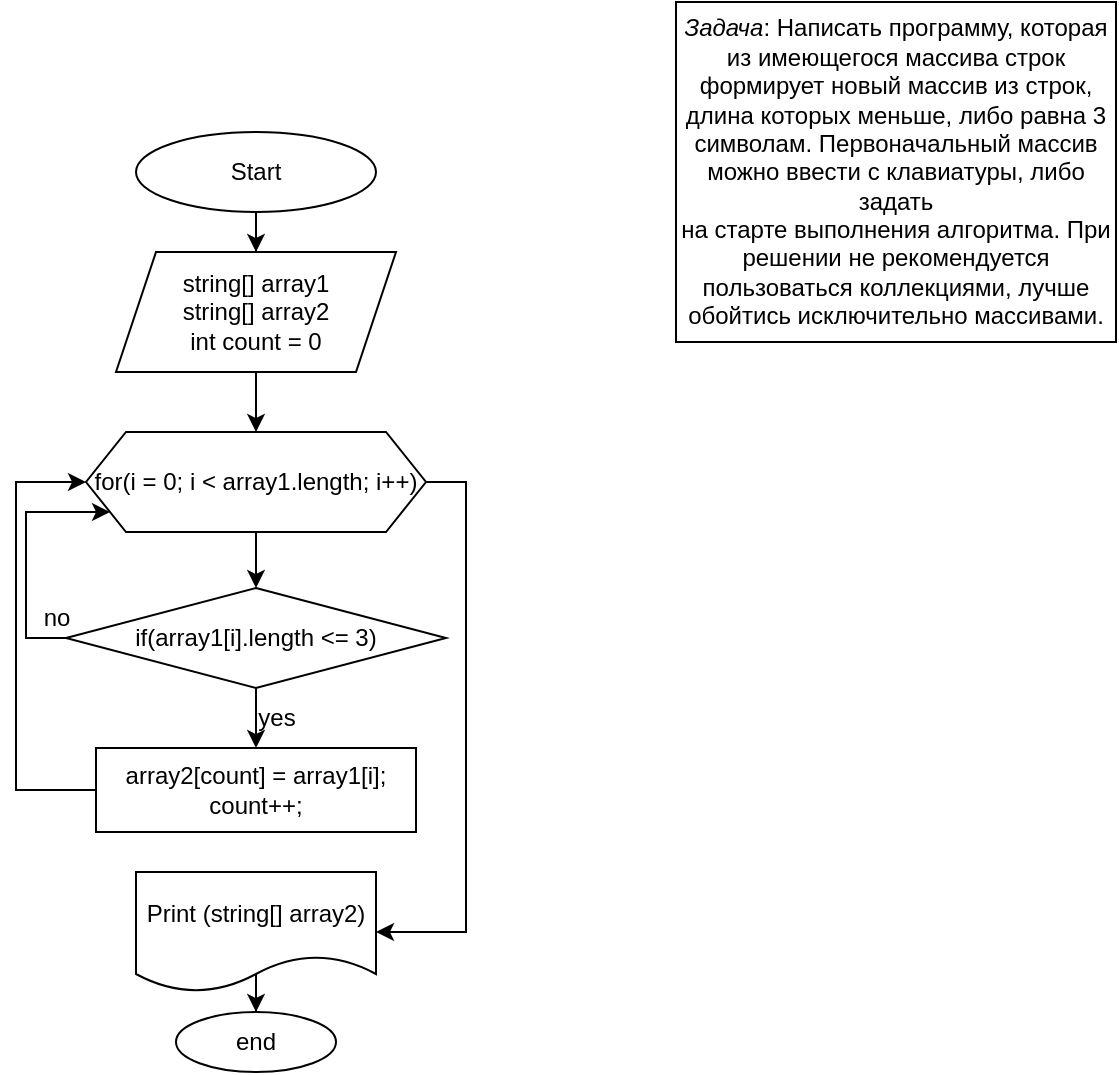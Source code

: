 <mxfile version="21.5.0" type="device">
  <diagram id="C5RBs43oDa-KdzZeNtuy" name="Page-1">
    <mxGraphModel dx="712" dy="773" grid="1" gridSize="10" guides="1" tooltips="1" connect="1" arrows="1" fold="1" page="1" pageScale="1" pageWidth="827" pageHeight="1169" math="0" shadow="0">
      <root>
        <mxCell id="WIyWlLk6GJQsqaUBKTNV-0" />
        <mxCell id="WIyWlLk6GJQsqaUBKTNV-1" parent="WIyWlLk6GJQsqaUBKTNV-0" />
        <mxCell id="Vr5TUsB_W9Xkq_uJHu6f-4" value="" style="edgeStyle=orthogonalEdgeStyle;rounded=0;orthogonalLoop=1;jettySize=auto;html=1;" edge="1" parent="WIyWlLk6GJQsqaUBKTNV-1" source="Vr5TUsB_W9Xkq_uJHu6f-0" target="Vr5TUsB_W9Xkq_uJHu6f-3">
          <mxGeometry relative="1" as="geometry" />
        </mxCell>
        <mxCell id="Vr5TUsB_W9Xkq_uJHu6f-0" value="&lt;div&gt;string[] array1&lt;/div&gt;&lt;div&gt;string[] array2&lt;/div&gt;&lt;div&gt;int count = 0&lt;br&gt;&lt;/div&gt;" style="shape=parallelogram;perimeter=parallelogramPerimeter;whiteSpace=wrap;html=1;fixedSize=1;" vertex="1" parent="WIyWlLk6GJQsqaUBKTNV-1">
          <mxGeometry x="310" y="130" width="140" height="60" as="geometry" />
        </mxCell>
        <mxCell id="Vr5TUsB_W9Xkq_uJHu6f-2" value="" style="edgeStyle=orthogonalEdgeStyle;rounded=0;orthogonalLoop=1;jettySize=auto;html=1;" edge="1" parent="WIyWlLk6GJQsqaUBKTNV-1" source="Vr5TUsB_W9Xkq_uJHu6f-1" target="Vr5TUsB_W9Xkq_uJHu6f-0">
          <mxGeometry relative="1" as="geometry" />
        </mxCell>
        <mxCell id="Vr5TUsB_W9Xkq_uJHu6f-1" value="Start" style="ellipse;whiteSpace=wrap;html=1;" vertex="1" parent="WIyWlLk6GJQsqaUBKTNV-1">
          <mxGeometry x="320" y="70" width="120" height="40" as="geometry" />
        </mxCell>
        <mxCell id="Vr5TUsB_W9Xkq_uJHu6f-6" value="" style="edgeStyle=orthogonalEdgeStyle;rounded=0;orthogonalLoop=1;jettySize=auto;html=1;" edge="1" parent="WIyWlLk6GJQsqaUBKTNV-1" source="Vr5TUsB_W9Xkq_uJHu6f-3" target="Vr5TUsB_W9Xkq_uJHu6f-5">
          <mxGeometry relative="1" as="geometry" />
        </mxCell>
        <mxCell id="Vr5TUsB_W9Xkq_uJHu6f-20" style="edgeStyle=orthogonalEdgeStyle;rounded=0;orthogonalLoop=1;jettySize=auto;html=1;entryX=1;entryY=0.5;entryDx=0;entryDy=0;" edge="1" parent="WIyWlLk6GJQsqaUBKTNV-1" source="Vr5TUsB_W9Xkq_uJHu6f-3" target="Vr5TUsB_W9Xkq_uJHu6f-19">
          <mxGeometry relative="1" as="geometry">
            <Array as="points">
              <mxPoint x="485" y="245" />
              <mxPoint x="485" y="470" />
            </Array>
          </mxGeometry>
        </mxCell>
        <mxCell id="Vr5TUsB_W9Xkq_uJHu6f-3" value="for(i = 0; i &amp;lt; array1.length; i++)" style="shape=hexagon;perimeter=hexagonPerimeter2;whiteSpace=wrap;html=1;fixedSize=1;" vertex="1" parent="WIyWlLk6GJQsqaUBKTNV-1">
          <mxGeometry x="295" y="220" width="170" height="50" as="geometry" />
        </mxCell>
        <mxCell id="Vr5TUsB_W9Xkq_uJHu6f-12" value="" style="edgeStyle=orthogonalEdgeStyle;rounded=0;orthogonalLoop=1;jettySize=auto;html=1;" edge="1" parent="WIyWlLk6GJQsqaUBKTNV-1" source="Vr5TUsB_W9Xkq_uJHu6f-5" target="Vr5TUsB_W9Xkq_uJHu6f-11">
          <mxGeometry relative="1" as="geometry" />
        </mxCell>
        <mxCell id="Vr5TUsB_W9Xkq_uJHu6f-16" style="edgeStyle=orthogonalEdgeStyle;rounded=0;orthogonalLoop=1;jettySize=auto;html=1;" edge="1" parent="WIyWlLk6GJQsqaUBKTNV-1" source="Vr5TUsB_W9Xkq_uJHu6f-5" target="Vr5TUsB_W9Xkq_uJHu6f-3">
          <mxGeometry relative="1" as="geometry">
            <Array as="points">
              <mxPoint x="265" y="323" />
              <mxPoint x="265" y="260" />
            </Array>
          </mxGeometry>
        </mxCell>
        <mxCell id="Vr5TUsB_W9Xkq_uJHu6f-5" value="if(array1[i].length &amp;lt;= 3)" style="rhombus;whiteSpace=wrap;html=1;" vertex="1" parent="WIyWlLk6GJQsqaUBKTNV-1">
          <mxGeometry x="285" y="298" width="190" height="50" as="geometry" />
        </mxCell>
        <mxCell id="Vr5TUsB_W9Xkq_uJHu6f-18" style="edgeStyle=orthogonalEdgeStyle;rounded=0;orthogonalLoop=1;jettySize=auto;html=1;entryX=0;entryY=0.5;entryDx=0;entryDy=0;" edge="1" parent="WIyWlLk6GJQsqaUBKTNV-1" source="Vr5TUsB_W9Xkq_uJHu6f-11" target="Vr5TUsB_W9Xkq_uJHu6f-3">
          <mxGeometry relative="1" as="geometry">
            <Array as="points">
              <mxPoint x="260" y="399" />
              <mxPoint x="260" y="245" />
            </Array>
          </mxGeometry>
        </mxCell>
        <mxCell id="Vr5TUsB_W9Xkq_uJHu6f-11" value="&lt;div&gt;array2[count] = array1[i];&lt;/div&gt;&lt;div&gt;count++;&lt;br&gt;&lt;/div&gt;" style="whiteSpace=wrap;html=1;" vertex="1" parent="WIyWlLk6GJQsqaUBKTNV-1">
          <mxGeometry x="300" y="378" width="160" height="42" as="geometry" />
        </mxCell>
        <mxCell id="Vr5TUsB_W9Xkq_uJHu6f-13" value="yes" style="text;html=1;align=center;verticalAlign=middle;resizable=0;points=[];autosize=1;strokeColor=none;fillColor=none;" vertex="1" parent="WIyWlLk6GJQsqaUBKTNV-1">
          <mxGeometry x="370" y="348" width="40" height="30" as="geometry" />
        </mxCell>
        <mxCell id="Vr5TUsB_W9Xkq_uJHu6f-17" value="no" style="text;html=1;align=center;verticalAlign=middle;resizable=0;points=[];autosize=1;strokeColor=none;fillColor=none;" vertex="1" parent="WIyWlLk6GJQsqaUBKTNV-1">
          <mxGeometry x="260" y="298" width="40" height="30" as="geometry" />
        </mxCell>
        <mxCell id="Vr5TUsB_W9Xkq_uJHu6f-22" value="" style="edgeStyle=orthogonalEdgeStyle;rounded=0;orthogonalLoop=1;jettySize=auto;html=1;" edge="1" parent="WIyWlLk6GJQsqaUBKTNV-1" source="Vr5TUsB_W9Xkq_uJHu6f-19" target="Vr5TUsB_W9Xkq_uJHu6f-21">
          <mxGeometry relative="1" as="geometry" />
        </mxCell>
        <mxCell id="Vr5TUsB_W9Xkq_uJHu6f-19" value="Print (string[] array2)" style="shape=document;whiteSpace=wrap;html=1;boundedLbl=1;" vertex="1" parent="WIyWlLk6GJQsqaUBKTNV-1">
          <mxGeometry x="320" y="440" width="120" height="60" as="geometry" />
        </mxCell>
        <mxCell id="Vr5TUsB_W9Xkq_uJHu6f-21" value="end" style="ellipse;whiteSpace=wrap;html=1;" vertex="1" parent="WIyWlLk6GJQsqaUBKTNV-1">
          <mxGeometry x="340" y="510" width="80" height="30" as="geometry" />
        </mxCell>
        <mxCell id="Vr5TUsB_W9Xkq_uJHu6f-23" value="&lt;em&gt;Задача&lt;/em&gt;: Написать программу, которая из имеющегося массива строк&lt;br/&gt; формирует новый массив из строк, длина которых меньше, либо равна 3 &lt;br/&gt;символам. Первоначальный массив можно ввести с клавиатуры, либо задать &lt;br/&gt;на старте выполнения алгоритма. При решении не рекомендуется &lt;br/&gt;пользоваться коллекциями, лучше обойтись исключительно массивами." style="rounded=0;whiteSpace=wrap;html=1;" vertex="1" parent="WIyWlLk6GJQsqaUBKTNV-1">
          <mxGeometry x="590" y="5" width="220" height="170" as="geometry" />
        </mxCell>
      </root>
    </mxGraphModel>
  </diagram>
</mxfile>
